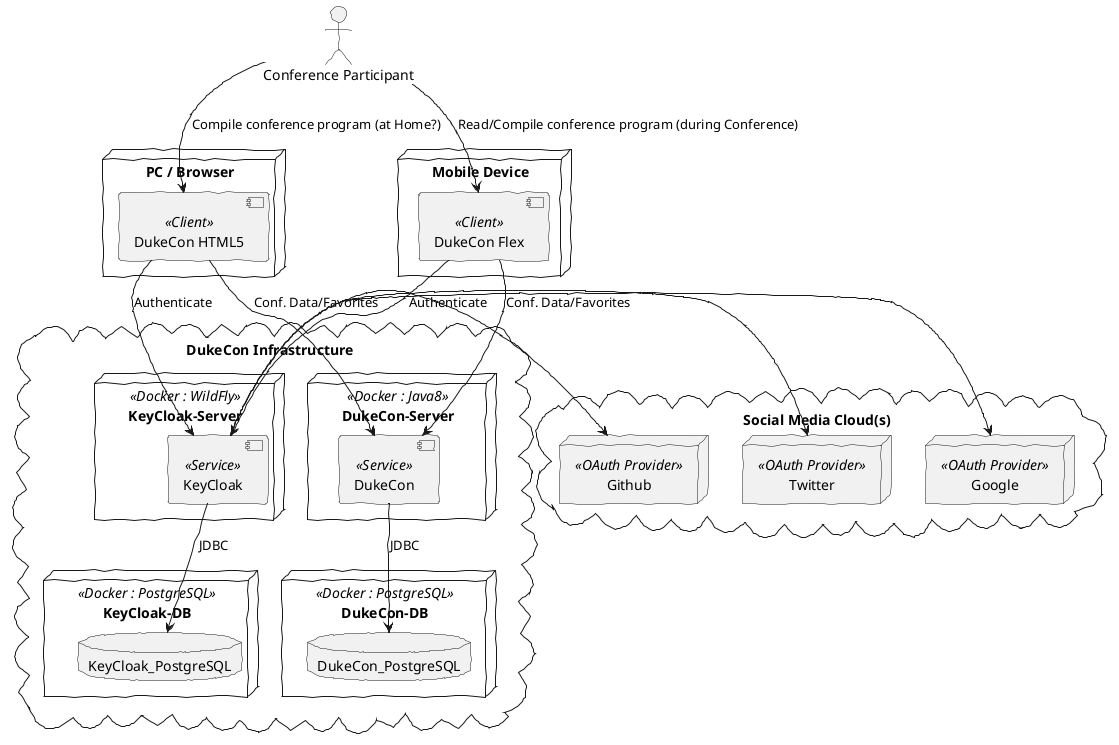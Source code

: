 @startuml
skinparam handwritten true

actor :Conference Participant:

node "PC / Browser" {
    [DukeCon HTML5] <<Client>>
}

node "Mobile Device" {
    [DukeCon Flex] <<Client>>
'    [DukeCon Cordova] <<Client>>
}

cloud "DukeCon Infrastructure" {
    node DukeCon-Server <<Docker : Java8>> {
        [DukeCon] <<Service>>
    }

    node KeyCloak-Server <<Docker : WildFly>> {
        [KeyCloak] <<Service>>
    }

    node DukeCon-DB <<Docker : PostgreSQL>> {
        database DukeCon_PostgreSQL
    }

    node KeyCloak-DB <<Docker : PostgreSQL>> {
        database KeyCloak_PostgreSQL
    }
    [DukeCon] --> [DukeCon_PostgreSQL] : JDBC
    [KeyCloak] --> [KeyCloak_PostgreSQL] : JDBC
}

:Conference Participant: -down-> (DukeCon HTML5) : Compile conference program (at Home?)
':Conference Participant: -down-> (DukeCon Cordova) : Read/Compile conference program (during Conference)
:Conference Participant: -down-> (DukeCon Flex) : Read/Compile conference program (during Conference)

(DukeCon HTML5) -down-> (DukeCon) : Conf. Data/Favorites
(DukeCon HTML5) -down-> (KeyCloak) : Authenticate

(DukeCon Flex) -down-> (DukeCon) : Conf. Data/Favorites
(DukeCon Flex) -down-> (KeyCloak) : Authenticate

'(DukeCon Cordova) -down-> (DukeCon) : Conf. Data/Favorites
'(DukeCon Cordova) -down-> (KeyCloak) : Authenticate

cloud "Social Media Cloud(s)" {
    top to bottom direction

    node Github <<OAuth Provider>>
    node Google <<OAuth Provider>>
    node Twitter <<OAuth Provider>>
}

(KeyCloak) -right-> (Github)
(KeyCloak) -right-> (Google)
(KeyCloak) -right-> (Twitter)
@enduml